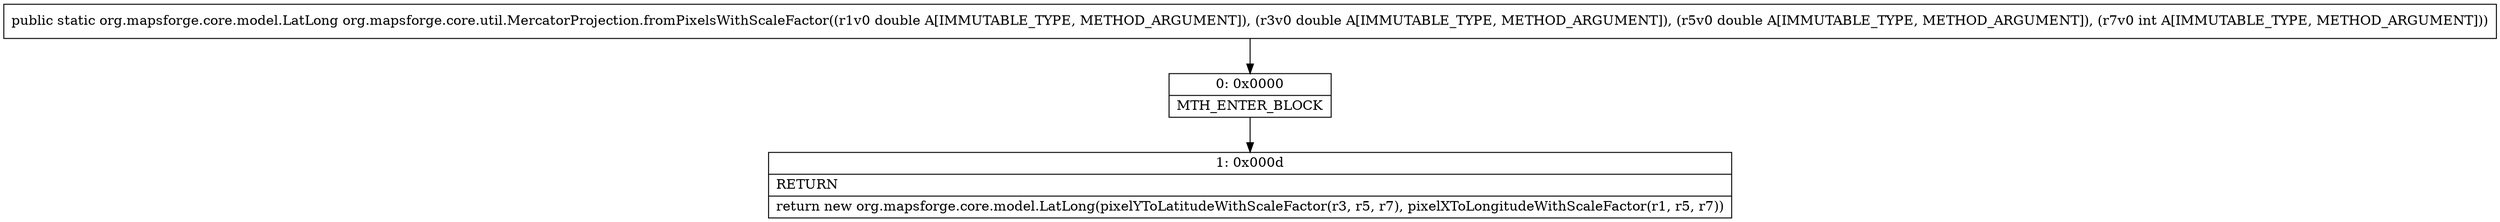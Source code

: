 digraph "CFG fororg.mapsforge.core.util.MercatorProjection.fromPixelsWithScaleFactor(DDDI)Lorg\/mapsforge\/core\/model\/LatLong;" {
Node_0 [shape=record,label="{0\:\ 0x0000|MTH_ENTER_BLOCK\l}"];
Node_1 [shape=record,label="{1\:\ 0x000d|RETURN\l|return new org.mapsforge.core.model.LatLong(pixelYToLatitudeWithScaleFactor(r3, r5, r7), pixelXToLongitudeWithScaleFactor(r1, r5, r7))\l}"];
MethodNode[shape=record,label="{public static org.mapsforge.core.model.LatLong org.mapsforge.core.util.MercatorProjection.fromPixelsWithScaleFactor((r1v0 double A[IMMUTABLE_TYPE, METHOD_ARGUMENT]), (r3v0 double A[IMMUTABLE_TYPE, METHOD_ARGUMENT]), (r5v0 double A[IMMUTABLE_TYPE, METHOD_ARGUMENT]), (r7v0 int A[IMMUTABLE_TYPE, METHOD_ARGUMENT])) }"];
MethodNode -> Node_0;
Node_0 -> Node_1;
}

